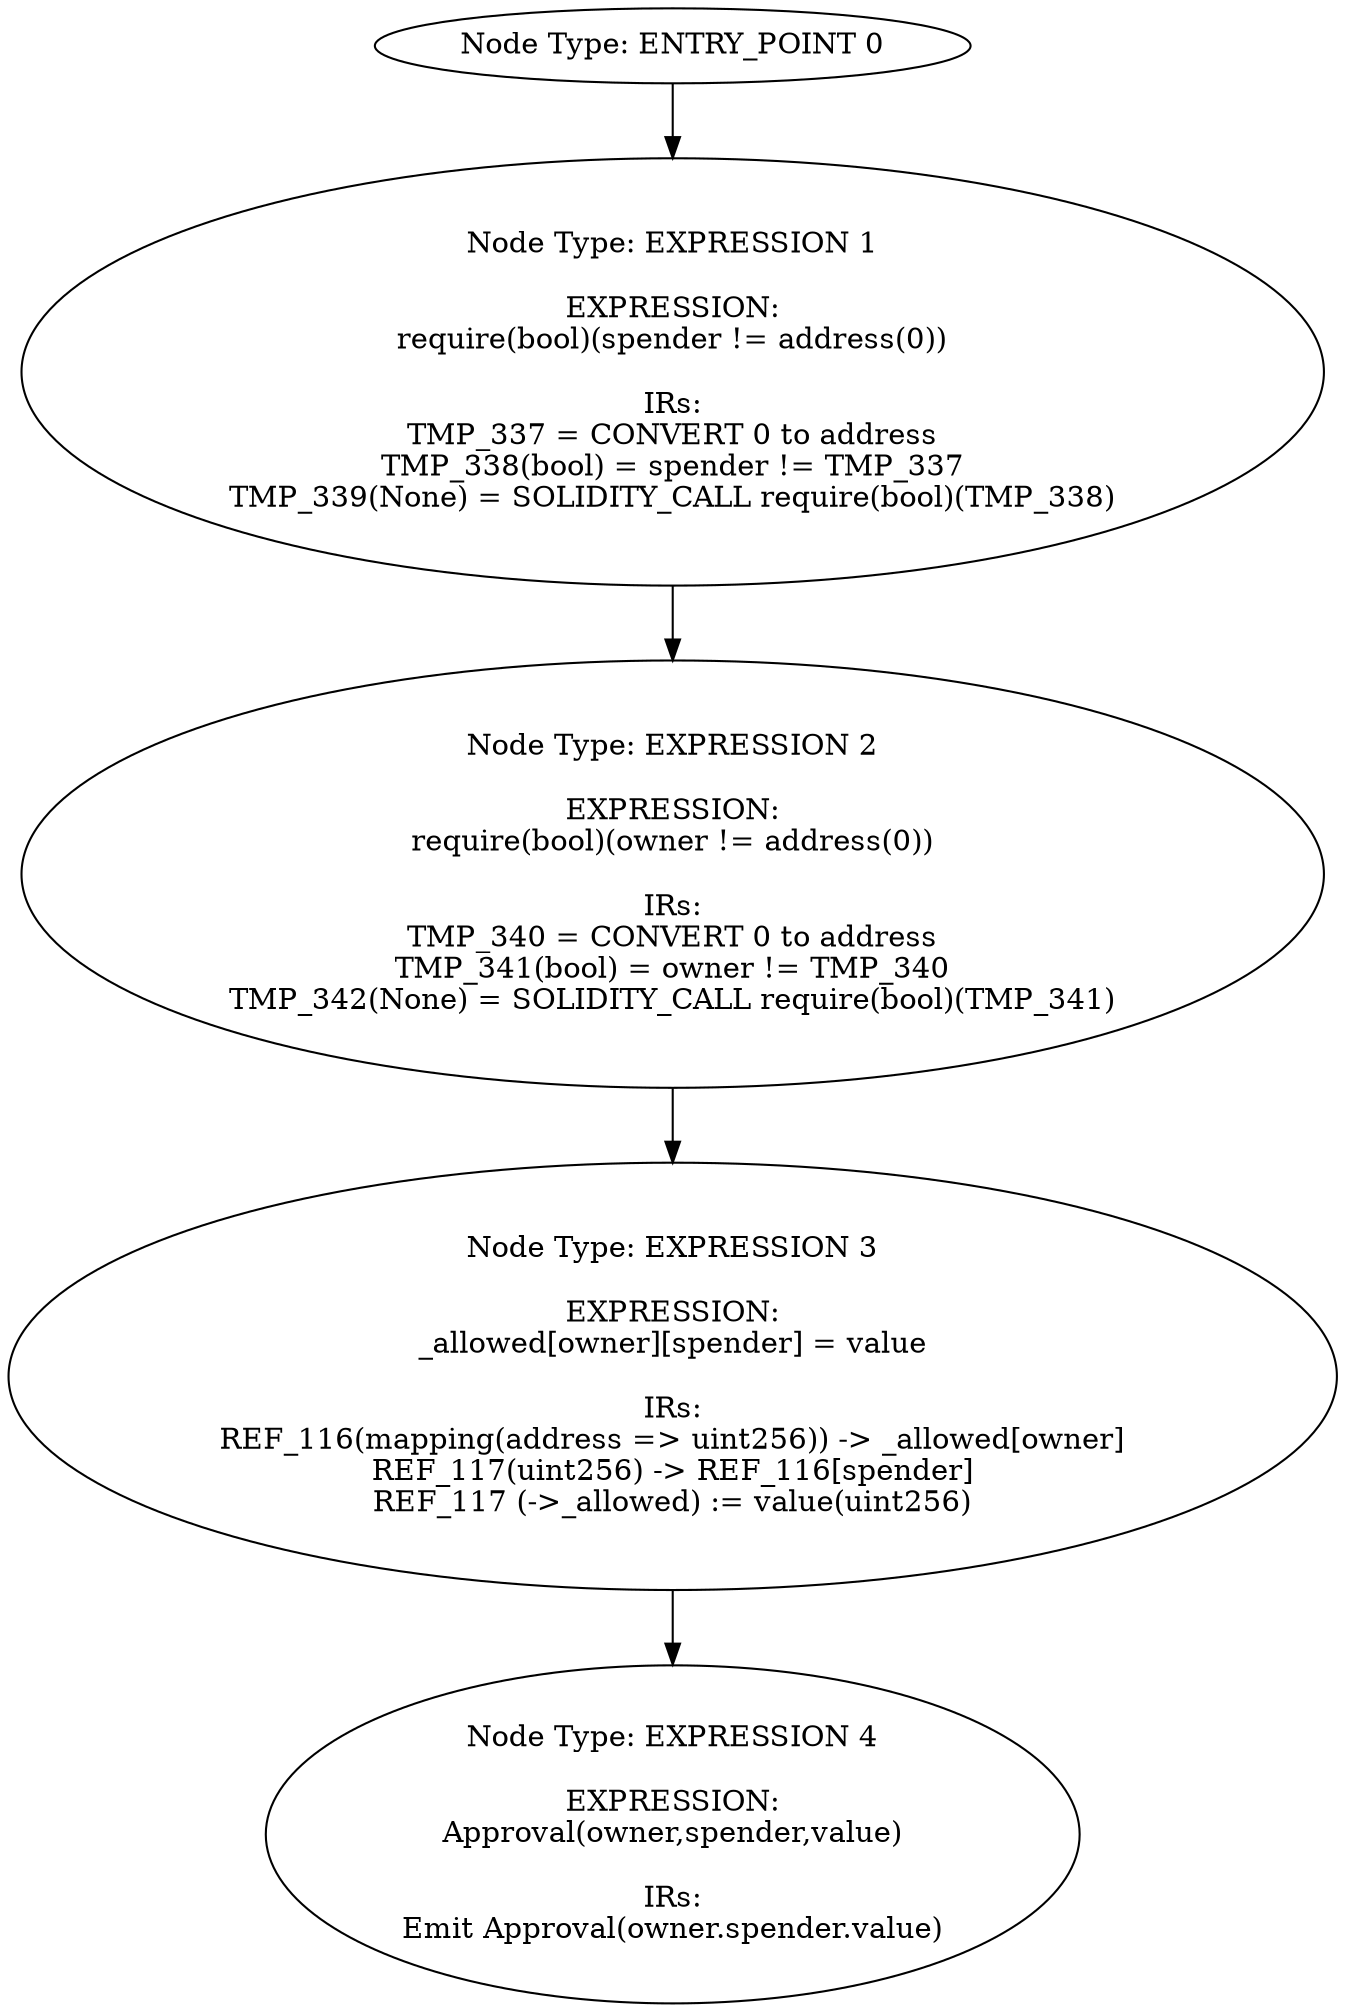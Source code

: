 digraph{
0[label="Node Type: ENTRY_POINT 0
"];
0->1;
1[label="Node Type: EXPRESSION 1

EXPRESSION:
require(bool)(spender != address(0))

IRs:
TMP_337 = CONVERT 0 to address
TMP_338(bool) = spender != TMP_337
TMP_339(None) = SOLIDITY_CALL require(bool)(TMP_338)"];
1->2;
2[label="Node Type: EXPRESSION 2

EXPRESSION:
require(bool)(owner != address(0))

IRs:
TMP_340 = CONVERT 0 to address
TMP_341(bool) = owner != TMP_340
TMP_342(None) = SOLIDITY_CALL require(bool)(TMP_341)"];
2->3;
3[label="Node Type: EXPRESSION 3

EXPRESSION:
_allowed[owner][spender] = value

IRs:
REF_116(mapping(address => uint256)) -> _allowed[owner]
REF_117(uint256) -> REF_116[spender]
REF_117 (->_allowed) := value(uint256)"];
3->4;
4[label="Node Type: EXPRESSION 4

EXPRESSION:
Approval(owner,spender,value)

IRs:
Emit Approval(owner.spender.value)"];
}
